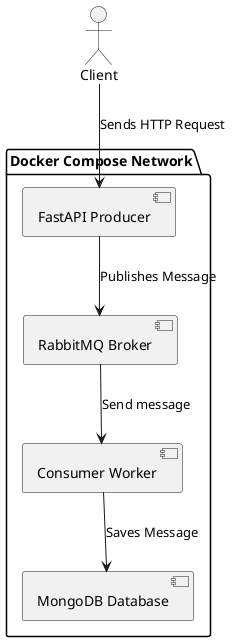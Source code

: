 @startuml
actor Client

package "Docker Compose Network" {
    [FastAPI Producer] --> [RabbitMQ Broker]: Publishes Message
    [RabbitMQ Broker] --> [Consumer Worker]: Send message
    [Consumer Worker] --> [MongoDB Database]: Saves Message
}

Client --> [FastAPI Producer] : Sends HTTP Request
@enduml